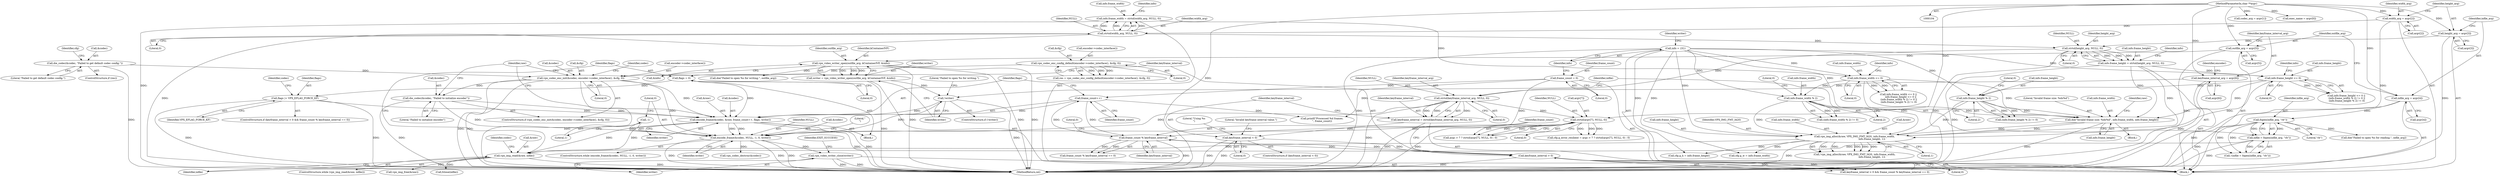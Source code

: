 digraph "0_Android_5a9753fca56f0eeb9f61e342b2fccffc364f9426_14@API" {
"1000487" [label="(Call,vpx_video_writer_close(writer))"];
"1000460" [label="(Call,encode_frame(&codec, NULL, -1, 0, writer))"];
"1000423" [label="(Call,die_codec(&codec, \"Failed to initialize encoder\"))"];
"1000416" [label="(Call,vpx_codec_enc_init(&codec, encoder->codec_interface(), &cfg, 0))"];
"1000332" [label="(Call,die_codec(&codec, \"Failed to get default codec config.\"))"];
"1000325" [label="(Call,vpx_codec_enc_config_default(encoder->codec_interface(), &cfg, 0))"];
"1000450" [label="(Call,encode_frame(&codec, &raw, frame_count++, flags, writer))"];
"1000428" [label="(Call,vpx_img_read(&raw, infile))"];
"1000293" [label="(Call,vpx_img_alloc(&raw, VPX_IMG_FMT_I420, info.frame_width,\n                                             info.frame_height, 1))"];
"1000283" [label="(Call,die(\"Invalid frame size: %dx%d\", info.frame_width, info.frame_height))"];
"1000121" [label="(Call,info = {0})"];
"1000269" [label="(Call,info.frame_width % 2)"];
"1000256" [label="(Call,info.frame_width <= 0)"];
"1000224" [label="(Call,info.frame_width = strtol(width_arg, NULL, 0))"];
"1000228" [label="(Call,strtol(width_arg, NULL, 0))"];
"1000183" [label="(Call,width_arg = argv[2])"];
"1000106" [label="(MethodParameterIn,char **argv)"];
"1000232" [label="(Call,info.frame_height = strtol(height_arg, NULL, 0))"];
"1000236" [label="(Call,strtol(height_arg, NULL, 0))"];
"1000188" [label="(Call,height_arg = argv[3])"];
"1000262" [label="(Call,info.frame_height <= 0)"];
"1000276" [label="(Call,info.frame_height % 2)"];
"1000407" [label="(Call,infile = fopen(infile_arg, \"rb\"))"];
"1000409" [label="(Call,fopen(infile_arg, \"rb\"))"];
"1000193" [label="(Call,infile_arg = argv[4])"];
"1000455" [label="(Call,frame_count++)"];
"1000115" [label="(Call,frame_count = 0)"];
"1000443" [label="(Call,frame_count % keyframe_interval)"];
"1000439" [label="(Call,keyframe_interval > 0)"];
"1000314" [label="(Call,keyframe_interval < 0)"];
"1000307" [label="(Call,keyframe_interval = strtol(keyframe_interval_arg, NULL, 0))"];
"1000309" [label="(Call,strtol(keyframe_interval_arg, NULL, 0))"];
"1000203" [label="(Call,keyframe_interval_arg = argv[6])"];
"1000434" [label="(Call,flags = 0)"];
"1000447" [label="(Call,flags |= VPX_EFLAG_FORCE_KF)"];
"1000400" [label="(Call,!writer)"];
"1000392" [label="(Call,writer = vpx_video_writer_open(outfile_arg, kContainerIVF, &info))"];
"1000394" [label="(Call,vpx_video_writer_open(outfile_arg, kContainerIVF, &info))"];
"1000198" [label="(Call,outfile_arg = argv[5])"];
"1000385" [label="(Call,strtol(argv[7], NULL, 0))"];
"1000464" [label="(Call,-1)"];
"1000432" [label="(Block,)"];
"1000422" [label="(Literal,0)"];
"1000490" [label="(Identifier,EXIT_SUCCESS)"];
"1000419" [label="(Call,encoder->codec_interface())"];
"1000307" [label="(Call,keyframe_interval = strtol(keyframe_interval_arg, NULL, 0))"];
"1000193" [label="(Call,infile_arg = argv[4])"];
"1000491" [label="(MethodReturn,int)"];
"1000295" [label="(Identifier,raw)"];
"1000277" [label="(Call,info.frame_height)"];
"1000401" [label="(Identifier,writer)"];
"1000184" [label="(Identifier,width_arg)"];
"1000330" [label="(ControlStructure,if (res))"];
"1000400" [label="(Call,!writer)"];
"1000327" [label="(Call,&cfg)"];
"1000440" [label="(Identifier,keyframe_interval)"];
"1000233" [label="(Call,info.frame_height)"];
"1000269" [label="(Call,info.frame_width % 2)"];
"1000243" [label="(Identifier,info)"];
"1000415" [label="(ControlStructure,if (vpx_codec_enc_init(&codec, encoder->codec_interface(), &cfg, 0)))"];
"1000300" [label="(Call,info.frame_height)"];
"1000194" [label="(Identifier,infile_arg)"];
"1000296" [label="(Identifier,VPX_IMG_FMT_I420)"];
"1000406" [label="(Call,!(infile = fopen(infile_arg, \"rb\")))"];
"1000448" [label="(Identifier,flags)"];
"1000431" [label="(Identifier,infile)"];
"1000262" [label="(Call,info.frame_height <= 0)"];
"1000255" [label="(Call,info.frame_width <= 0 ||\n      info.frame_height <= 0 ||\n (info.frame_width % 2) != 0 ||\n (info.frame_height % 2) != 0)"];
"1000335" [label="(Literal,\"Failed to get default codec config.\")"];
"1000461" [label="(Call,&codec)"];
"1000336" [label="(Call,cfg.g_w = info.frame_width)"];
"1000390" [label="(Literal,0)"];
"1000377" [label="(Call,cfg.g_error_resilient = argc > 7 ? strtol(argv[7], NULL, 0) : 0)"];
"1000260" [label="(Literal,0)"];
"1000297" [label="(Call,info.frame_width)"];
"1000188" [label="(Call,height_arg = argv[3])"];
"1000200" [label="(Call,argv[5])"];
"1000106" [label="(MethodParameterIn,char **argv)"];
"1000338" [label="(Identifier,cfg)"];
"1000183" [label="(Call,width_arg = argv[2])"];
"1000326" [label="(Call,encoder->codec_interface())"];
"1000434" [label="(Call,flags = 0)"];
"1000225" [label="(Call,info.frame_width)"];
"1000471" [label="(Call,fclose(infile))"];
"1000314" [label="(Call,keyframe_interval < 0)"];
"1000427" [label="(ControlStructure,while (vpx_img_read(&raw, infile)))"];
"1000203" [label="(Call,keyframe_interval_arg = argv[6])"];
"1000281" [label="(Literal,0)"];
"1000409" [label="(Call,fopen(infile_arg, \"rb\"))"];
"1000117" [label="(Literal,0)"];
"1000320" [label="(Literal,\"Using %s\n\")"];
"1000274" [label="(Literal,0)"];
"1000204" [label="(Identifier,keyframe_interval_arg)"];
"1000234" [label="(Identifier,info)"];
"1000288" [label="(Call,info.frame_height)"];
"1000261" [label="(Call,info.frame_height <= 0 ||\n (info.frame_width % 2) != 0 ||\n (info.frame_height % 2) != 0)"];
"1000318" [label="(Literal,\"Invalid keyframe interval value.\")"];
"1000452" [label="(Identifier,codec)"];
"1000435" [label="(Identifier,flags)"];
"1000273" [label="(Literal,2)"];
"1000450" [label="(Call,encode_frame(&codec, &raw, frame_count++, flags, writer))"];
"1000268" [label="(Call,(info.frame_width % 2) != 0)"];
"1000198" [label="(Call,outfile_arg = argv[5])"];
"1000449" [label="(Identifier,VPX_EFLAG_FORCE_KF)"];
"1000323" [label="(Call,res = vpx_codec_enc_config_default(encoder->codec_interface(), &cfg, 0))"];
"1000122" [label="(Identifier,info)"];
"1000224" [label="(Call,info.frame_width = strtol(width_arg, NULL, 0))"];
"1000408" [label="(Identifier,infile)"];
"1000178" [label="(Call,codec_arg = argv[1])"];
"1000311" [label="(Identifier,NULL)"];
"1000292" [label="(Call,!vpx_img_alloc(&raw, VPX_IMG_FMT_I420, info.frame_width,\n                                             info.frame_height, 1))"];
"1000266" [label="(Literal,0)"];
"1000270" [label="(Call,info.frame_width)"];
"1000228" [label="(Call,strtol(width_arg, NULL, 0))"];
"1000275" [label="(Call,(info.frame_height % 2) != 0)"];
"1000284" [label="(Literal,\"Invalid frame size: %dx%d\")"];
"1000402" [label="(Call,die(\"Failed to open %s for writing.\", outfile_arg))"];
"1000464" [label="(Call,-1)"];
"1000115" [label="(Call,frame_count = 0)"];
"1000416" [label="(Call,vpx_codec_enc_init(&codec, encoder->codec_interface(), &cfg, 0))"];
"1000473" [label="(Call,printf(\"Processed %d frames.\n\", frame_count))"];
"1000437" [label="(ControlStructure,if (keyframe_interval > 0 && frame_count % keyframe_interval == 0))"];
"1000470" [label="(Literal,\"\n\")"];
"1000428" [label="(Call,vpx_img_read(&raw, infile))"];
"1000385" [label="(Call,strtol(argv[7], NULL, 0))"];
"1000315" [label="(Identifier,keyframe_interval)"];
"1000386" [label="(Call,argv[7])"];
"1000236" [label="(Call,strtol(height_arg, NULL, 0))"];
"1000280" [label="(Literal,2)"];
"1000425" [label="(Identifier,codec)"];
"1000423" [label="(Call,die_codec(&codec, \"Failed to initialize encoder\"))"];
"1000309" [label="(Call,strtol(keyframe_interval_arg, NULL, 0))"];
"1000447" [label="(Call,flags |= VPX_EFLAG_FORCE_KF)"];
"1000488" [label="(Identifier,writer)"];
"1000399" [label="(ControlStructure,if (!writer))"];
"1000436" [label="(Literal,0)"];
"1000476" [label="(Call,vpx_img_free(&raw))"];
"1000458" [label="(Identifier,writer)"];
"1000283" [label="(Call,die(\"Invalid frame size: %dx%d\", info.frame_width, info.frame_height))"];
"1000316" [label="(Literal,0)"];
"1000389" [label="(Identifier,NULL)"];
"1000460" [label="(Call,encode_frame(&codec, NULL, -1, 0, writer))"];
"1000430" [label="(Identifier,raw)"];
"1000303" [label="(Literal,1)"];
"1000394" [label="(Call,vpx_video_writer_open(outfile_arg, kContainerIVF, &info))"];
"1000466" [label="(Literal,0)"];
"1000451" [label="(Call,&codec)"];
"1000443" [label="(Call,frame_count % keyframe_interval)"];
"1000294" [label="(Call,&raw)"];
"1000446" [label="(Literal,0)"];
"1000229" [label="(Identifier,width_arg)"];
"1000412" [label="(Call,die(\"Failed to open %s for reading.\", infile_arg))"];
"1000332" [label="(Call,die_codec(&codec, \"Failed to get default codec config.\"))"];
"1000195" [label="(Call,argv[4])"];
"1000231" [label="(Literal,0)"];
"1000438" [label="(Call,keyframe_interval > 0 && frame_count % keyframe_interval == 0)"];
"1000480" [label="(Call,vpx_codec_destroy(&codec))"];
"1000257" [label="(Call,info.frame_width)"];
"1000424" [label="(Call,&codec)"];
"1000343" [label="(Call,cfg.g_h = info.frame_height)"];
"1000417" [label="(Call,&codec)"];
"1000453" [label="(Call,&raw)"];
"1000429" [label="(Call,&raw)"];
"1000444" [label="(Identifier,frame_count)"];
"1000457" [label="(Identifier,flags)"];
"1000397" [label="(Call,&info)"];
"1000256" [label="(Call,info.frame_width <= 0)"];
"1000271" [label="(Identifier,info)"];
"1000237" [label="(Identifier,height_arg)"];
"1000209" [label="(Identifier,encoder)"];
"1000439" [label="(Call,keyframe_interval > 0)"];
"1000455" [label="(Call,frame_count++)"];
"1000445" [label="(Identifier,keyframe_interval)"];
"1000381" [label="(Call,argc > 7 ? strtol(argv[7], NULL, 0) : 0)"];
"1000459" [label="(ControlStructure,while (encode_frame(&codec, NULL, -1, 0, writer)))"];
"1000205" [label="(Call,argv[6])"];
"1000325" [label="(Call,vpx_codec_enc_config_default(encoder->codec_interface(), &cfg, 0))"];
"1000285" [label="(Call,info.frame_width)"];
"1000456" [label="(Identifier,frame_count)"];
"1000185" [label="(Call,argv[2])"];
"1000312" [label="(Literal,0)"];
"1000465" [label="(Literal,1)"];
"1000403" [label="(Literal,\"Failed to open %s for writing.\")"];
"1000238" [label="(Identifier,NULL)"];
"1000308" [label="(Identifier,keyframe_interval)"];
"1000121" [label="(Call,info = {0})"];
"1000467" [label="(Identifier,writer)"];
"1000167" [label="(Call,exec_name = argv[0])"];
"1000462" [label="(Identifier,codec)"];
"1000329" [label="(Literal,0)"];
"1000189" [label="(Identifier,height_arg)"];
"1000442" [label="(Call,frame_count % keyframe_interval == 0)"];
"1000276" [label="(Call,info.frame_height % 2)"];
"1000232" [label="(Call,info.frame_height = strtol(height_arg, NULL, 0))"];
"1000396" [label="(Identifier,kContainerIVF)"];
"1000393" [label="(Identifier,writer)"];
"1000392" [label="(Call,writer = vpx_video_writer_open(outfile_arg, kContainerIVF, &info))"];
"1000282" [label="(Block,)"];
"1000410" [label="(Identifier,infile_arg)"];
"1000125" [label="(Identifier,writer)"];
"1000441" [label="(Literal,0)"];
"1000395" [label="(Identifier,outfile_arg)"];
"1000107" [label="(Block,)"];
"1000264" [label="(Identifier,info)"];
"1000190" [label="(Call,argv[3])"];
"1000313" [label="(ControlStructure,if (keyframe_interval < 0))"];
"1000463" [label="(Identifier,NULL)"];
"1000407" [label="(Call,infile = fopen(infile_arg, \"rb\"))"];
"1000310" [label="(Identifier,keyframe_interval_arg)"];
"1000293" [label="(Call,vpx_img_alloc(&raw, VPX_IMG_FMT_I420, info.frame_width,\n                                             info.frame_height, 1))"];
"1000116" [label="(Identifier,frame_count)"];
"1000263" [label="(Call,info.frame_height)"];
"1000426" [label="(Literal,\"Failed to initialize encoder\")"];
"1000199" [label="(Identifier,outfile_arg)"];
"1000333" [label="(Call,&codec)"];
"1000230" [label="(Identifier,NULL)"];
"1000420" [label="(Call,&cfg)"];
"1000239" [label="(Literal,0)"];
"1000487" [label="(Call,vpx_video_writer_close(writer))"];
"1000411" [label="(Literal,\"rb\")"];
"1000487" -> "1000107"  [label="AST: "];
"1000487" -> "1000488"  [label="CFG: "];
"1000488" -> "1000487"  [label="AST: "];
"1000490" -> "1000487"  [label="CFG: "];
"1000487" -> "1000491"  [label="DDG: "];
"1000487" -> "1000491"  [label="DDG: "];
"1000460" -> "1000487"  [label="DDG: "];
"1000460" -> "1000459"  [label="AST: "];
"1000460" -> "1000467"  [label="CFG: "];
"1000461" -> "1000460"  [label="AST: "];
"1000463" -> "1000460"  [label="AST: "];
"1000464" -> "1000460"  [label="AST: "];
"1000466" -> "1000460"  [label="AST: "];
"1000467" -> "1000460"  [label="AST: "];
"1000470" -> "1000460"  [label="CFG: "];
"1000460" -> "1000491"  [label="DDG: "];
"1000460" -> "1000491"  [label="DDG: "];
"1000460" -> "1000491"  [label="DDG: "];
"1000423" -> "1000460"  [label="DDG: "];
"1000416" -> "1000460"  [label="DDG: "];
"1000450" -> "1000460"  [label="DDG: "];
"1000450" -> "1000460"  [label="DDG: "];
"1000385" -> "1000460"  [label="DDG: "];
"1000309" -> "1000460"  [label="DDG: "];
"1000464" -> "1000460"  [label="DDG: "];
"1000400" -> "1000460"  [label="DDG: "];
"1000460" -> "1000480"  [label="DDG: "];
"1000423" -> "1000415"  [label="AST: "];
"1000423" -> "1000426"  [label="CFG: "];
"1000424" -> "1000423"  [label="AST: "];
"1000426" -> "1000423"  [label="AST: "];
"1000430" -> "1000423"  [label="CFG: "];
"1000423" -> "1000491"  [label="DDG: "];
"1000416" -> "1000423"  [label="DDG: "];
"1000423" -> "1000450"  [label="DDG: "];
"1000416" -> "1000415"  [label="AST: "];
"1000416" -> "1000422"  [label="CFG: "];
"1000417" -> "1000416"  [label="AST: "];
"1000419" -> "1000416"  [label="AST: "];
"1000420" -> "1000416"  [label="AST: "];
"1000422" -> "1000416"  [label="AST: "];
"1000425" -> "1000416"  [label="CFG: "];
"1000430" -> "1000416"  [label="CFG: "];
"1000416" -> "1000491"  [label="DDG: "];
"1000416" -> "1000491"  [label="DDG: "];
"1000416" -> "1000491"  [label="DDG: "];
"1000332" -> "1000416"  [label="DDG: "];
"1000325" -> "1000416"  [label="DDG: "];
"1000416" -> "1000450"  [label="DDG: "];
"1000332" -> "1000330"  [label="AST: "];
"1000332" -> "1000335"  [label="CFG: "];
"1000333" -> "1000332"  [label="AST: "];
"1000335" -> "1000332"  [label="AST: "];
"1000338" -> "1000332"  [label="CFG: "];
"1000332" -> "1000491"  [label="DDG: "];
"1000325" -> "1000323"  [label="AST: "];
"1000325" -> "1000329"  [label="CFG: "];
"1000326" -> "1000325"  [label="AST: "];
"1000327" -> "1000325"  [label="AST: "];
"1000329" -> "1000325"  [label="AST: "];
"1000323" -> "1000325"  [label="CFG: "];
"1000325" -> "1000323"  [label="DDG: "];
"1000325" -> "1000323"  [label="DDG: "];
"1000325" -> "1000323"  [label="DDG: "];
"1000450" -> "1000432"  [label="AST: "];
"1000450" -> "1000458"  [label="CFG: "];
"1000451" -> "1000450"  [label="AST: "];
"1000453" -> "1000450"  [label="AST: "];
"1000455" -> "1000450"  [label="AST: "];
"1000457" -> "1000450"  [label="AST: "];
"1000458" -> "1000450"  [label="AST: "];
"1000430" -> "1000450"  [label="CFG: "];
"1000450" -> "1000491"  [label="DDG: "];
"1000450" -> "1000491"  [label="DDG: "];
"1000450" -> "1000428"  [label="DDG: "];
"1000428" -> "1000450"  [label="DDG: "];
"1000455" -> "1000450"  [label="DDG: "];
"1000434" -> "1000450"  [label="DDG: "];
"1000447" -> "1000450"  [label="DDG: "];
"1000400" -> "1000450"  [label="DDG: "];
"1000428" -> "1000427"  [label="AST: "];
"1000428" -> "1000431"  [label="CFG: "];
"1000429" -> "1000428"  [label="AST: "];
"1000431" -> "1000428"  [label="AST: "];
"1000435" -> "1000428"  [label="CFG: "];
"1000462" -> "1000428"  [label="CFG: "];
"1000428" -> "1000491"  [label="DDG: "];
"1000293" -> "1000428"  [label="DDG: "];
"1000407" -> "1000428"  [label="DDG: "];
"1000428" -> "1000471"  [label="DDG: "];
"1000428" -> "1000476"  [label="DDG: "];
"1000293" -> "1000292"  [label="AST: "];
"1000293" -> "1000303"  [label="CFG: "];
"1000294" -> "1000293"  [label="AST: "];
"1000296" -> "1000293"  [label="AST: "];
"1000297" -> "1000293"  [label="AST: "];
"1000300" -> "1000293"  [label="AST: "];
"1000303" -> "1000293"  [label="AST: "];
"1000292" -> "1000293"  [label="CFG: "];
"1000293" -> "1000491"  [label="DDG: "];
"1000293" -> "1000292"  [label="DDG: "];
"1000293" -> "1000292"  [label="DDG: "];
"1000293" -> "1000292"  [label="DDG: "];
"1000293" -> "1000292"  [label="DDG: "];
"1000293" -> "1000292"  [label="DDG: "];
"1000283" -> "1000293"  [label="DDG: "];
"1000283" -> "1000293"  [label="DDG: "];
"1000121" -> "1000293"  [label="DDG: "];
"1000269" -> "1000293"  [label="DDG: "];
"1000256" -> "1000293"  [label="DDG: "];
"1000232" -> "1000293"  [label="DDG: "];
"1000262" -> "1000293"  [label="DDG: "];
"1000276" -> "1000293"  [label="DDG: "];
"1000293" -> "1000336"  [label="DDG: "];
"1000293" -> "1000343"  [label="DDG: "];
"1000283" -> "1000282"  [label="AST: "];
"1000283" -> "1000288"  [label="CFG: "];
"1000284" -> "1000283"  [label="AST: "];
"1000285" -> "1000283"  [label="AST: "];
"1000288" -> "1000283"  [label="AST: "];
"1000295" -> "1000283"  [label="CFG: "];
"1000283" -> "1000491"  [label="DDG: "];
"1000121" -> "1000283"  [label="DDG: "];
"1000269" -> "1000283"  [label="DDG: "];
"1000256" -> "1000283"  [label="DDG: "];
"1000232" -> "1000283"  [label="DDG: "];
"1000262" -> "1000283"  [label="DDG: "];
"1000276" -> "1000283"  [label="DDG: "];
"1000121" -> "1000107"  [label="AST: "];
"1000121" -> "1000122"  [label="CFG: "];
"1000122" -> "1000121"  [label="AST: "];
"1000125" -> "1000121"  [label="CFG: "];
"1000121" -> "1000491"  [label="DDG: "];
"1000121" -> "1000256"  [label="DDG: "];
"1000121" -> "1000262"  [label="DDG: "];
"1000121" -> "1000269"  [label="DDG: "];
"1000121" -> "1000276"  [label="DDG: "];
"1000121" -> "1000336"  [label="DDG: "];
"1000121" -> "1000343"  [label="DDG: "];
"1000269" -> "1000268"  [label="AST: "];
"1000269" -> "1000273"  [label="CFG: "];
"1000270" -> "1000269"  [label="AST: "];
"1000273" -> "1000269"  [label="AST: "];
"1000274" -> "1000269"  [label="CFG: "];
"1000269" -> "1000268"  [label="DDG: "];
"1000269" -> "1000268"  [label="DDG: "];
"1000256" -> "1000269"  [label="DDG: "];
"1000256" -> "1000255"  [label="AST: "];
"1000256" -> "1000260"  [label="CFG: "];
"1000257" -> "1000256"  [label="AST: "];
"1000260" -> "1000256"  [label="AST: "];
"1000264" -> "1000256"  [label="CFG: "];
"1000255" -> "1000256"  [label="CFG: "];
"1000256" -> "1000255"  [label="DDG: "];
"1000256" -> "1000255"  [label="DDG: "];
"1000224" -> "1000256"  [label="DDG: "];
"1000224" -> "1000107"  [label="AST: "];
"1000224" -> "1000228"  [label="CFG: "];
"1000225" -> "1000224"  [label="AST: "];
"1000228" -> "1000224"  [label="AST: "];
"1000234" -> "1000224"  [label="CFG: "];
"1000224" -> "1000491"  [label="DDG: "];
"1000228" -> "1000224"  [label="DDG: "];
"1000228" -> "1000224"  [label="DDG: "];
"1000228" -> "1000224"  [label="DDG: "];
"1000228" -> "1000231"  [label="CFG: "];
"1000229" -> "1000228"  [label="AST: "];
"1000230" -> "1000228"  [label="AST: "];
"1000231" -> "1000228"  [label="AST: "];
"1000228" -> "1000491"  [label="DDG: "];
"1000183" -> "1000228"  [label="DDG: "];
"1000228" -> "1000236"  [label="DDG: "];
"1000183" -> "1000107"  [label="AST: "];
"1000183" -> "1000185"  [label="CFG: "];
"1000184" -> "1000183"  [label="AST: "];
"1000185" -> "1000183"  [label="AST: "];
"1000189" -> "1000183"  [label="CFG: "];
"1000183" -> "1000491"  [label="DDG: "];
"1000106" -> "1000183"  [label="DDG: "];
"1000106" -> "1000104"  [label="AST: "];
"1000106" -> "1000491"  [label="DDG: "];
"1000106" -> "1000167"  [label="DDG: "];
"1000106" -> "1000178"  [label="DDG: "];
"1000106" -> "1000188"  [label="DDG: "];
"1000106" -> "1000193"  [label="DDG: "];
"1000106" -> "1000198"  [label="DDG: "];
"1000106" -> "1000203"  [label="DDG: "];
"1000106" -> "1000385"  [label="DDG: "];
"1000232" -> "1000107"  [label="AST: "];
"1000232" -> "1000236"  [label="CFG: "];
"1000233" -> "1000232"  [label="AST: "];
"1000236" -> "1000232"  [label="AST: "];
"1000243" -> "1000232"  [label="CFG: "];
"1000232" -> "1000491"  [label="DDG: "];
"1000236" -> "1000232"  [label="DDG: "];
"1000236" -> "1000232"  [label="DDG: "];
"1000236" -> "1000232"  [label="DDG: "];
"1000232" -> "1000262"  [label="DDG: "];
"1000236" -> "1000239"  [label="CFG: "];
"1000237" -> "1000236"  [label="AST: "];
"1000238" -> "1000236"  [label="AST: "];
"1000239" -> "1000236"  [label="AST: "];
"1000236" -> "1000491"  [label="DDG: "];
"1000188" -> "1000236"  [label="DDG: "];
"1000236" -> "1000309"  [label="DDG: "];
"1000188" -> "1000107"  [label="AST: "];
"1000188" -> "1000190"  [label="CFG: "];
"1000189" -> "1000188"  [label="AST: "];
"1000190" -> "1000188"  [label="AST: "];
"1000194" -> "1000188"  [label="CFG: "];
"1000188" -> "1000491"  [label="DDG: "];
"1000262" -> "1000261"  [label="AST: "];
"1000262" -> "1000266"  [label="CFG: "];
"1000263" -> "1000262"  [label="AST: "];
"1000266" -> "1000262"  [label="AST: "];
"1000271" -> "1000262"  [label="CFG: "];
"1000261" -> "1000262"  [label="CFG: "];
"1000262" -> "1000261"  [label="DDG: "];
"1000262" -> "1000261"  [label="DDG: "];
"1000262" -> "1000276"  [label="DDG: "];
"1000276" -> "1000275"  [label="AST: "];
"1000276" -> "1000280"  [label="CFG: "];
"1000277" -> "1000276"  [label="AST: "];
"1000280" -> "1000276"  [label="AST: "];
"1000281" -> "1000276"  [label="CFG: "];
"1000276" -> "1000275"  [label="DDG: "];
"1000276" -> "1000275"  [label="DDG: "];
"1000407" -> "1000406"  [label="AST: "];
"1000407" -> "1000409"  [label="CFG: "];
"1000408" -> "1000407"  [label="AST: "];
"1000409" -> "1000407"  [label="AST: "];
"1000406" -> "1000407"  [label="CFG: "];
"1000407" -> "1000491"  [label="DDG: "];
"1000407" -> "1000406"  [label="DDG: "];
"1000409" -> "1000407"  [label="DDG: "];
"1000409" -> "1000407"  [label="DDG: "];
"1000409" -> "1000411"  [label="CFG: "];
"1000410" -> "1000409"  [label="AST: "];
"1000411" -> "1000409"  [label="AST: "];
"1000409" -> "1000491"  [label="DDG: "];
"1000409" -> "1000406"  [label="DDG: "];
"1000409" -> "1000406"  [label="DDG: "];
"1000193" -> "1000409"  [label="DDG: "];
"1000409" -> "1000412"  [label="DDG: "];
"1000193" -> "1000107"  [label="AST: "];
"1000193" -> "1000195"  [label="CFG: "];
"1000194" -> "1000193"  [label="AST: "];
"1000195" -> "1000193"  [label="AST: "];
"1000199" -> "1000193"  [label="CFG: "];
"1000193" -> "1000491"  [label="DDG: "];
"1000455" -> "1000456"  [label="CFG: "];
"1000456" -> "1000455"  [label="AST: "];
"1000457" -> "1000455"  [label="CFG: "];
"1000455" -> "1000443"  [label="DDG: "];
"1000115" -> "1000455"  [label="DDG: "];
"1000443" -> "1000455"  [label="DDG: "];
"1000455" -> "1000473"  [label="DDG: "];
"1000115" -> "1000107"  [label="AST: "];
"1000115" -> "1000117"  [label="CFG: "];
"1000116" -> "1000115"  [label="AST: "];
"1000117" -> "1000115"  [label="AST: "];
"1000122" -> "1000115"  [label="CFG: "];
"1000115" -> "1000443"  [label="DDG: "];
"1000115" -> "1000473"  [label="DDG: "];
"1000443" -> "1000442"  [label="AST: "];
"1000443" -> "1000445"  [label="CFG: "];
"1000444" -> "1000443"  [label="AST: "];
"1000445" -> "1000443"  [label="AST: "];
"1000446" -> "1000443"  [label="CFG: "];
"1000443" -> "1000491"  [label="DDG: "];
"1000443" -> "1000439"  [label="DDG: "];
"1000443" -> "1000442"  [label="DDG: "];
"1000443" -> "1000442"  [label="DDG: "];
"1000439" -> "1000443"  [label="DDG: "];
"1000439" -> "1000438"  [label="AST: "];
"1000439" -> "1000441"  [label="CFG: "];
"1000440" -> "1000439"  [label="AST: "];
"1000441" -> "1000439"  [label="AST: "];
"1000444" -> "1000439"  [label="CFG: "];
"1000438" -> "1000439"  [label="CFG: "];
"1000439" -> "1000491"  [label="DDG: "];
"1000439" -> "1000438"  [label="DDG: "];
"1000439" -> "1000438"  [label="DDG: "];
"1000314" -> "1000439"  [label="DDG: "];
"1000314" -> "1000313"  [label="AST: "];
"1000314" -> "1000316"  [label="CFG: "];
"1000315" -> "1000314"  [label="AST: "];
"1000316" -> "1000314"  [label="AST: "];
"1000318" -> "1000314"  [label="CFG: "];
"1000320" -> "1000314"  [label="CFG: "];
"1000314" -> "1000491"  [label="DDG: "];
"1000314" -> "1000491"  [label="DDG: "];
"1000307" -> "1000314"  [label="DDG: "];
"1000307" -> "1000107"  [label="AST: "];
"1000307" -> "1000309"  [label="CFG: "];
"1000308" -> "1000307"  [label="AST: "];
"1000309" -> "1000307"  [label="AST: "];
"1000315" -> "1000307"  [label="CFG: "];
"1000307" -> "1000491"  [label="DDG: "];
"1000309" -> "1000307"  [label="DDG: "];
"1000309" -> "1000307"  [label="DDG: "];
"1000309" -> "1000307"  [label="DDG: "];
"1000309" -> "1000312"  [label="CFG: "];
"1000310" -> "1000309"  [label="AST: "];
"1000311" -> "1000309"  [label="AST: "];
"1000312" -> "1000309"  [label="AST: "];
"1000309" -> "1000491"  [label="DDG: "];
"1000203" -> "1000309"  [label="DDG: "];
"1000309" -> "1000385"  [label="DDG: "];
"1000203" -> "1000107"  [label="AST: "];
"1000203" -> "1000205"  [label="CFG: "];
"1000204" -> "1000203"  [label="AST: "];
"1000205" -> "1000203"  [label="AST: "];
"1000209" -> "1000203"  [label="CFG: "];
"1000203" -> "1000491"  [label="DDG: "];
"1000434" -> "1000432"  [label="AST: "];
"1000434" -> "1000436"  [label="CFG: "];
"1000435" -> "1000434"  [label="AST: "];
"1000436" -> "1000434"  [label="AST: "];
"1000440" -> "1000434"  [label="CFG: "];
"1000434" -> "1000447"  [label="DDG: "];
"1000447" -> "1000437"  [label="AST: "];
"1000447" -> "1000449"  [label="CFG: "];
"1000448" -> "1000447"  [label="AST: "];
"1000449" -> "1000447"  [label="AST: "];
"1000452" -> "1000447"  [label="CFG: "];
"1000447" -> "1000491"  [label="DDG: "];
"1000447" -> "1000491"  [label="DDG: "];
"1000400" -> "1000399"  [label="AST: "];
"1000400" -> "1000401"  [label="CFG: "];
"1000401" -> "1000400"  [label="AST: "];
"1000403" -> "1000400"  [label="CFG: "];
"1000408" -> "1000400"  [label="CFG: "];
"1000400" -> "1000491"  [label="DDG: "];
"1000392" -> "1000400"  [label="DDG: "];
"1000392" -> "1000107"  [label="AST: "];
"1000392" -> "1000394"  [label="CFG: "];
"1000393" -> "1000392"  [label="AST: "];
"1000394" -> "1000392"  [label="AST: "];
"1000401" -> "1000392"  [label="CFG: "];
"1000392" -> "1000491"  [label="DDG: "];
"1000394" -> "1000392"  [label="DDG: "];
"1000394" -> "1000392"  [label="DDG: "];
"1000394" -> "1000392"  [label="DDG: "];
"1000394" -> "1000397"  [label="CFG: "];
"1000395" -> "1000394"  [label="AST: "];
"1000396" -> "1000394"  [label="AST: "];
"1000397" -> "1000394"  [label="AST: "];
"1000394" -> "1000491"  [label="DDG: "];
"1000394" -> "1000491"  [label="DDG: "];
"1000394" -> "1000491"  [label="DDG: "];
"1000198" -> "1000394"  [label="DDG: "];
"1000394" -> "1000402"  [label="DDG: "];
"1000198" -> "1000107"  [label="AST: "];
"1000198" -> "1000200"  [label="CFG: "];
"1000199" -> "1000198"  [label="AST: "];
"1000200" -> "1000198"  [label="AST: "];
"1000204" -> "1000198"  [label="CFG: "];
"1000198" -> "1000491"  [label="DDG: "];
"1000385" -> "1000381"  [label="AST: "];
"1000385" -> "1000390"  [label="CFG: "];
"1000386" -> "1000385"  [label="AST: "];
"1000389" -> "1000385"  [label="AST: "];
"1000390" -> "1000385"  [label="AST: "];
"1000381" -> "1000385"  [label="CFG: "];
"1000385" -> "1000491"  [label="DDG: "];
"1000385" -> "1000377"  [label="DDG: "];
"1000385" -> "1000377"  [label="DDG: "];
"1000385" -> "1000377"  [label="DDG: "];
"1000385" -> "1000381"  [label="DDG: "];
"1000385" -> "1000381"  [label="DDG: "];
"1000385" -> "1000381"  [label="DDG: "];
"1000464" -> "1000465"  [label="CFG: "];
"1000465" -> "1000464"  [label="AST: "];
"1000466" -> "1000464"  [label="CFG: "];
}
